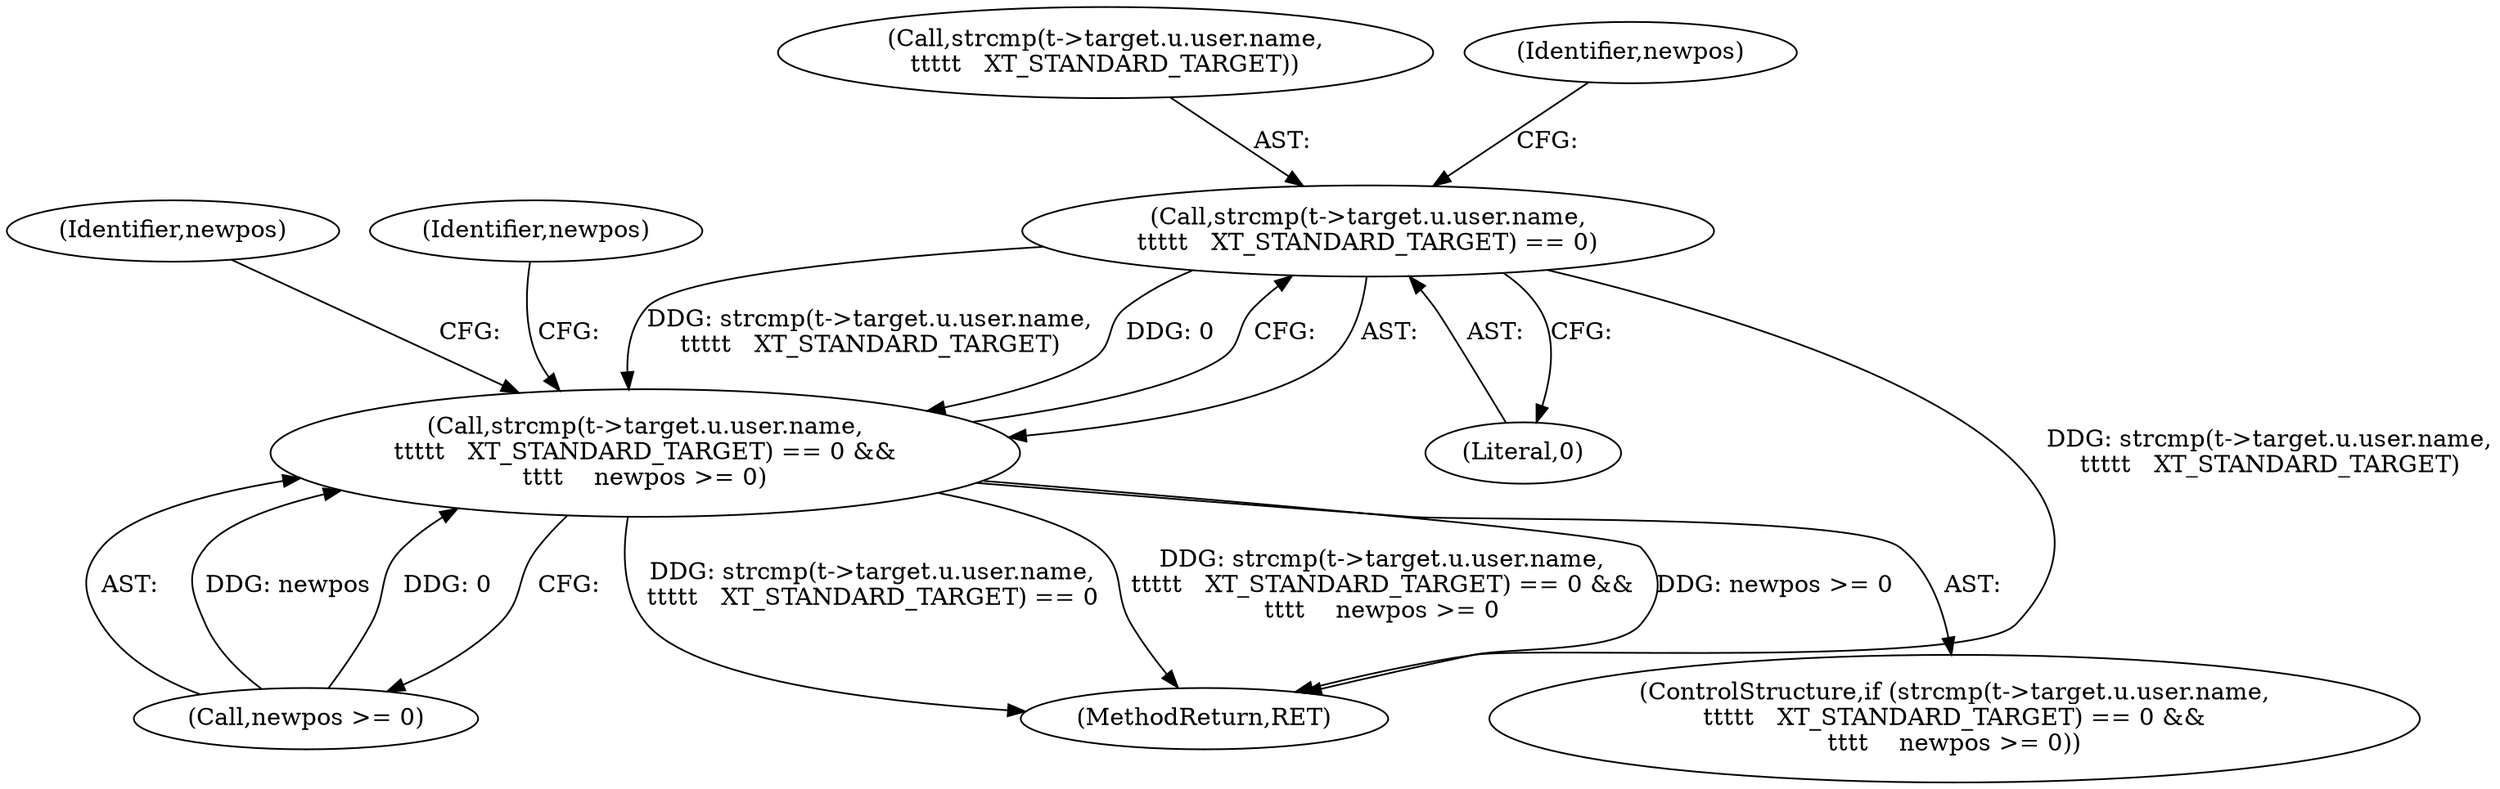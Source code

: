 digraph "0_linux_54d83fc74aa9ec72794373cb47432c5f7fb1a309_11@API" {
"1000364" [label="(Call,strcmp(t->target.u.user.name,\n\t\t\t\t\t   XT_STANDARD_TARGET) == 0)"];
"1000363" [label="(Call,strcmp(t->target.u.user.name,\n\t\t\t\t\t   XT_STANDARD_TARGET) == 0 &&\n\t\t\t\t    newpos >= 0)"];
"1000376" [label="(Literal,0)"];
"1000383" [label="(Identifier,newpos)"];
"1000365" [label="(Call,strcmp(t->target.u.user.name,\n\t\t\t\t\t   XT_STANDARD_TARGET))"];
"1000377" [label="(Call,newpos >= 0)"];
"1000432" [label="(MethodReturn,RET)"];
"1000363" [label="(Call,strcmp(t->target.u.user.name,\n\t\t\t\t\t   XT_STANDARD_TARGET) == 0 &&\n\t\t\t\t    newpos >= 0)"];
"1000378" [label="(Identifier,newpos)"];
"1000362" [label="(ControlStructure,if (strcmp(t->target.u.user.name,\n\t\t\t\t\t   XT_STANDARD_TARGET) == 0 &&\n\t\t\t\t    newpos >= 0))"];
"1000403" [label="(Identifier,newpos)"];
"1000364" [label="(Call,strcmp(t->target.u.user.name,\n\t\t\t\t\t   XT_STANDARD_TARGET) == 0)"];
"1000364" -> "1000363"  [label="AST: "];
"1000364" -> "1000376"  [label="CFG: "];
"1000365" -> "1000364"  [label="AST: "];
"1000376" -> "1000364"  [label="AST: "];
"1000378" -> "1000364"  [label="CFG: "];
"1000363" -> "1000364"  [label="CFG: "];
"1000364" -> "1000432"  [label="DDG: strcmp(t->target.u.user.name,\n\t\t\t\t\t   XT_STANDARD_TARGET)"];
"1000364" -> "1000363"  [label="DDG: strcmp(t->target.u.user.name,\n\t\t\t\t\t   XT_STANDARD_TARGET)"];
"1000364" -> "1000363"  [label="DDG: 0"];
"1000363" -> "1000362"  [label="AST: "];
"1000363" -> "1000377"  [label="CFG: "];
"1000377" -> "1000363"  [label="AST: "];
"1000383" -> "1000363"  [label="CFG: "];
"1000403" -> "1000363"  [label="CFG: "];
"1000363" -> "1000432"  [label="DDG: newpos >= 0"];
"1000363" -> "1000432"  [label="DDG: strcmp(t->target.u.user.name,\n\t\t\t\t\t   XT_STANDARD_TARGET) == 0"];
"1000363" -> "1000432"  [label="DDG: strcmp(t->target.u.user.name,\n\t\t\t\t\t   XT_STANDARD_TARGET) == 0 &&\n\t\t\t\t    newpos >= 0"];
"1000377" -> "1000363"  [label="DDG: newpos"];
"1000377" -> "1000363"  [label="DDG: 0"];
}
